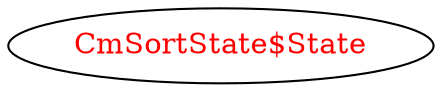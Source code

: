 digraph dependencyGraph {
 concentrate=true;
 ranksep="2.0";
 rankdir="LR"; 
 splines="ortho";
"CmSortState$State" [fontcolor="red"];
}